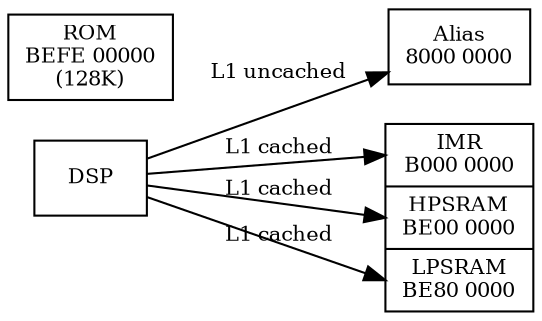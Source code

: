 digraph G {
  node [fontsize=10, shape="record"]
  edge [fontsize=10]
  rankdir=LR
  splines=line

  dsp [label="DSP"]
  mem_rom [label="<rom>ROM\nBEFE 00000\n(128K)"]
  mem_alias [label="<a>Alias\n8000 0000\n" group="memory"]
  mem [label="<imr> IMR\nB000 0000
            |<hpsram> HPSRAM\nBE00 0000
            |<lpsram> LPSRAM\nBE80 0000" group="memory"]

  dsp -> mem_alias:a [label="L1 uncached"]

  dsp -> mem:imr [label="L1 cached"]
  dsp -> mem:hpsram [label="L1 cached"]
  dsp -> mem:lpsram [label="L1 cached"]

}

